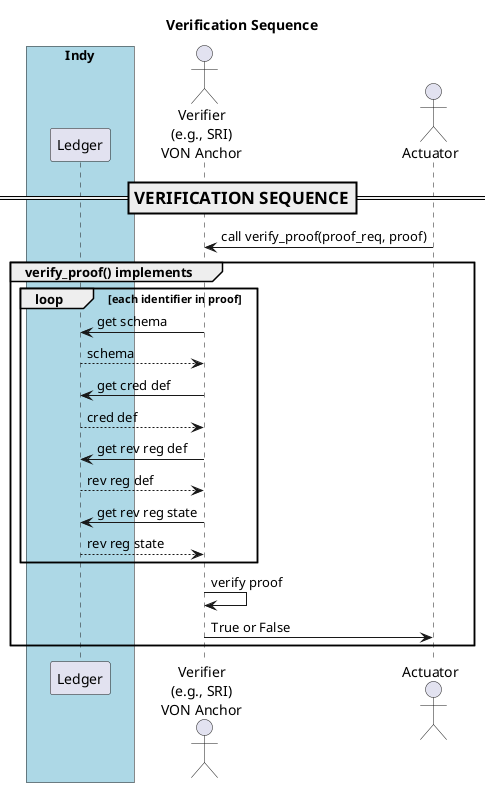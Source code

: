 @startuml
/'
Copyright 2017-2018 Government of Canada - Public Services and Procurement Canada - buyandsell.gc.ca

Licensed under the Apache License, Version 2.0 (the "License");
you may not use this file except in compliance with the License.
You may obtain a copy of the License at

http://www.apache.org/licenses/LICENSE-2.0

Unless required by applicable law or agreed to in writing, software
distributed under the License is distributed on an "AS IS" BASIS,
WITHOUT WARRANTIES OR CONDITIONS OF ANY KIND, either express or implied.
See the License for the specific language governing permissions and
limitations under the License.
'/

skinparam ParticipantPadding 20
skinparam BoxPadding 20

title Verification Sequence

box "Indy" #LightBlue
    participant "Ledger" as ledger
endbox

actor "Verifier\n(e.g., SRI)\nVON Anchor" as san
actor "Actuator" as ator

=== VERIFICATION SEQUENCE ==
ator -> san: call verify_proof(proof_req, proof)
group verify_proof() implements
    loop each identifier in proof
        san -> ledger: get schema
        ledger --> san: schema
        san -> ledger: get cred def
        ledger --> san: cred def
        san -> ledger: get rev reg def
        ledger --> san: rev reg def
        san -> ledger: get rev reg state
        ledger --> san: rev reg state 
    end
    san -> san: verify proof
    san -> ator: True or False
end

@enduml
